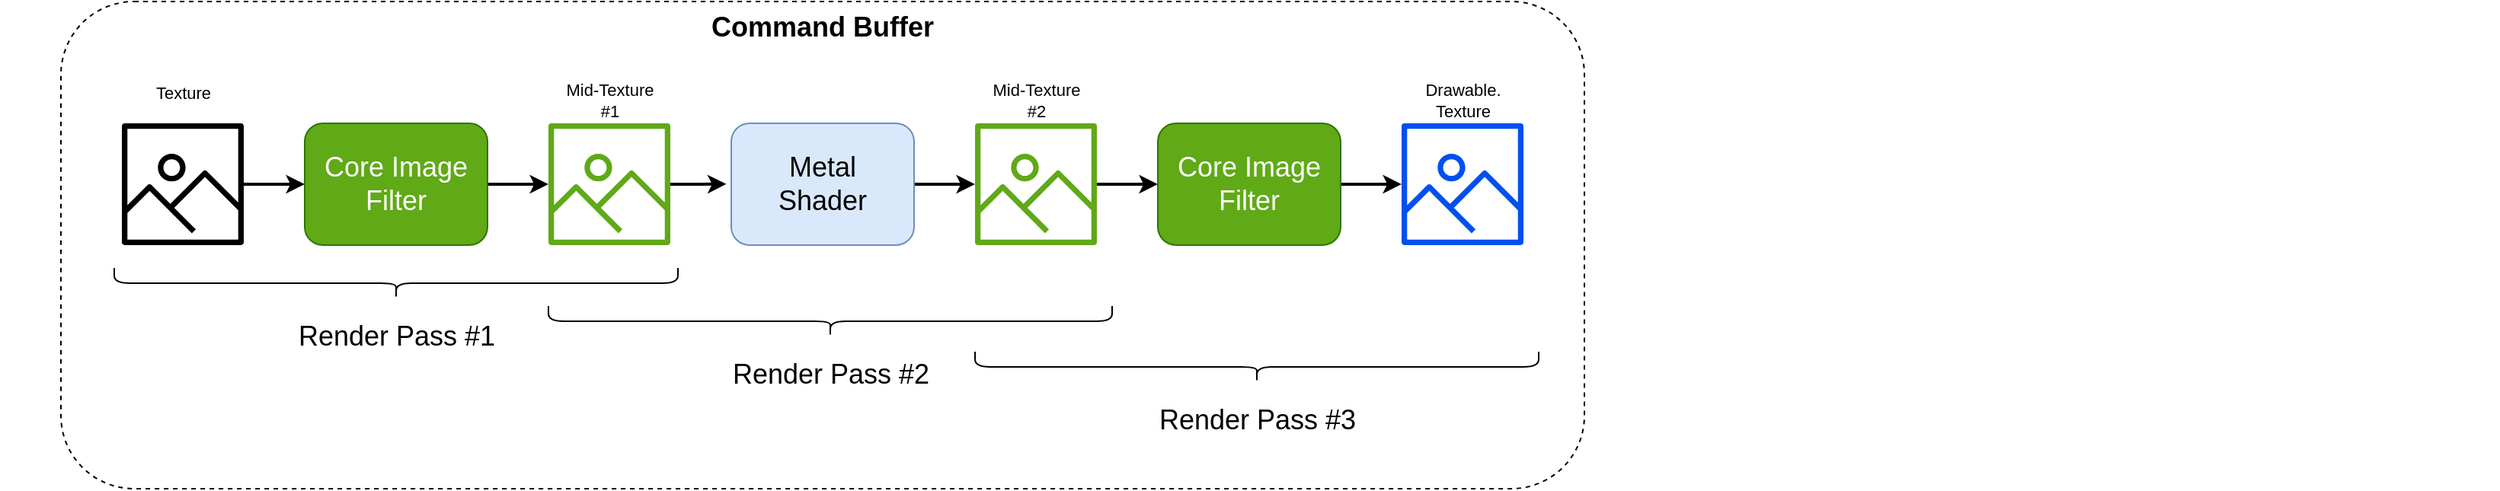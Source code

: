 <mxfile version="21.6.6" type="google">
  <diagram name="ページ1" id="qGTnq25wTFLX1FBOF4KT">
    <mxGraphModel grid="1" page="1" gridSize="10" guides="1" tooltips="1" connect="1" arrows="1" fold="1" pageScale="1" pageWidth="1169" pageHeight="827" math="0" shadow="0">
      <root>
        <mxCell id="0" />
        <mxCell id="1" parent="0" />
        <mxCell id="QkfJ0baFFZeYWjOfCNbw-1" value="Command Buffer" style="rounded=1;whiteSpace=wrap;html=1;fontStyle=1;verticalAlign=top;fontSize=18;dashed=1;" vertex="1" parent="1">
          <mxGeometry x="40" width="1000" height="320" as="geometry" />
        </mxCell>
        <mxCell id="QkfJ0baFFZeYWjOfCNbw-2" style="edgeStyle=orthogonalEdgeStyle;shape=connector;rounded=0;orthogonalLoop=1;jettySize=auto;html=1;labelBackgroundColor=default;strokeColor=default;strokeWidth=2;fontFamily=Helvetica;fontSize=11;fontColor=default;endArrow=classic;" edge="1" parent="1" source="QkfJ0baFFZeYWjOfCNbw-3" target="QkfJ0baFFZeYWjOfCNbw-7">
          <mxGeometry relative="1" as="geometry" />
        </mxCell>
        <mxCell id="QkfJ0baFFZeYWjOfCNbw-3" value="Core Image&lt;br style=&quot;border-color: var(--border-color);&quot;&gt;Filter" style="rounded=1;whiteSpace=wrap;html=1;fillColor=#60a917;strokeColor=#2D7600;fontSize=18;fontColor=#ffffff;" vertex="1" parent="1">
          <mxGeometry x="200" y="80" width="120" height="80" as="geometry" />
        </mxCell>
        <mxCell id="QkfJ0baFFZeYWjOfCNbw-4" style="edgeStyle=orthogonalEdgeStyle;rounded=0;orthogonalLoop=1;jettySize=auto;html=1;entryX=0;entryY=0.5;entryDx=0;entryDy=0;strokeWidth=2;" edge="1" parent="1" source="QkfJ0baFFZeYWjOfCNbw-5" target="QkfJ0baFFZeYWjOfCNbw-3">
          <mxGeometry relative="1" as="geometry" />
        </mxCell>
        <mxCell id="QkfJ0baFFZeYWjOfCNbw-5" value="" style="sketch=0;outlineConnect=0;fillColor=#000000;strokeColor=#56517e;dashed=0;verticalLabelPosition=bottom;verticalAlign=top;align=center;html=1;fontSize=12;fontStyle=0;aspect=fixed;pointerEvents=1;shape=mxgraph.aws4.container_registry_image;" vertex="1" parent="1">
          <mxGeometry x="80" y="80" width="80" height="80" as="geometry" />
        </mxCell>
        <mxCell id="QkfJ0baFFZeYWjOfCNbw-6" style="edgeStyle=orthogonalEdgeStyle;shape=connector;rounded=0;orthogonalLoop=1;jettySize=auto;html=1;entryX=-0.027;entryY=0.498;entryDx=0;entryDy=0;entryPerimeter=0;labelBackgroundColor=default;strokeColor=default;strokeWidth=2;fontFamily=Helvetica;fontSize=11;fontColor=default;endArrow=classic;" edge="1" parent="1" source="QkfJ0baFFZeYWjOfCNbw-7" target="QkfJ0baFFZeYWjOfCNbw-9">
          <mxGeometry relative="1" as="geometry" />
        </mxCell>
        <mxCell id="QkfJ0baFFZeYWjOfCNbw-7" value="" style="sketch=0;outlineConnect=0;fillColor=#60a917;strokeColor=#2D7600;dashed=0;verticalLabelPosition=bottom;verticalAlign=top;align=center;html=1;fontSize=12;fontStyle=0;aspect=fixed;pointerEvents=1;shape=mxgraph.aws4.container_registry_image;fontColor=#ffffff;" vertex="1" parent="1">
          <mxGeometry x="360" y="80" width="80" height="80" as="geometry" />
        </mxCell>
        <mxCell id="QkfJ0baFFZeYWjOfCNbw-8" style="edgeStyle=orthogonalEdgeStyle;shape=connector;rounded=0;orthogonalLoop=1;jettySize=auto;html=1;labelBackgroundColor=default;strokeColor=default;strokeWidth=2;fontFamily=Helvetica;fontSize=11;fontColor=default;endArrow=classic;" edge="1" parent="1" source="QkfJ0baFFZeYWjOfCNbw-9" target="QkfJ0baFFZeYWjOfCNbw-11">
          <mxGeometry relative="1" as="geometry" />
        </mxCell>
        <mxCell id="QkfJ0baFFZeYWjOfCNbw-9" value="Metal&lt;br&gt;Shader" style="rounded=1;whiteSpace=wrap;html=1;fontSize=18;fillColor=#dae8fc;strokeColor=#6c8ebf;" vertex="1" parent="1">
          <mxGeometry x="480" y="80" width="120" height="80" as="geometry" />
        </mxCell>
        <mxCell id="QkfJ0baFFZeYWjOfCNbw-10" style="edgeStyle=orthogonalEdgeStyle;rounded=0;orthogonalLoop=1;jettySize=auto;html=1;entryX=0;entryY=0.5;entryDx=0;entryDy=0;strokeWidth=2;" edge="1" parent="1" source="QkfJ0baFFZeYWjOfCNbw-11" target="QkfJ0baFFZeYWjOfCNbw-16">
          <mxGeometry relative="1" as="geometry" />
        </mxCell>
        <mxCell id="QkfJ0baFFZeYWjOfCNbw-11" value="" style="sketch=0;outlineConnect=0;fillColor=#60a917;strokeColor=#2D7600;dashed=0;verticalLabelPosition=bottom;verticalAlign=top;align=center;html=1;fontSize=12;fontStyle=0;aspect=fixed;pointerEvents=1;shape=mxgraph.aws4.container_registry_image;fontColor=#ffffff;" vertex="1" parent="1">
          <mxGeometry x="640" y="80" width="80" height="80" as="geometry" />
        </mxCell>
        <mxCell id="QkfJ0baFFZeYWjOfCNbw-12" value="Texture" style="text;html=1;align=center;verticalAlign=middle;resizable=0;points=[];autosize=1;strokeColor=none;fillColor=none;fontSize=11;fontFamily=Helvetica;fontColor=default;" vertex="1" parent="1">
          <mxGeometry x="90" y="45" width="60" height="30" as="geometry" />
        </mxCell>
        <mxCell id="QkfJ0baFFZeYWjOfCNbw-13" value="Mid-Texture&lt;br style=&quot;border-color: var(--border-color);&quot;&gt;#2" style="text;html=1;align=center;verticalAlign=middle;resizable=0;points=[];autosize=1;strokeColor=none;fillColor=none;fontSize=11;fontFamily=Helvetica;fontColor=default;" vertex="1" parent="1">
          <mxGeometry x="640" y="45" width="80" height="40" as="geometry" />
        </mxCell>
        <mxCell id="QkfJ0baFFZeYWjOfCNbw-14" value="Mid-Texture&lt;br&gt;#1" style="text;html=1;align=center;verticalAlign=middle;resizable=0;points=[];autosize=1;strokeColor=none;fillColor=none;fontSize=11;fontFamily=Helvetica;fontColor=default;" vertex="1" parent="1">
          <mxGeometry x="360" y="45" width="80" height="40" as="geometry" />
        </mxCell>
        <mxCell id="QkfJ0baFFZeYWjOfCNbw-15" style="edgeStyle=orthogonalEdgeStyle;shape=connector;rounded=0;orthogonalLoop=1;jettySize=auto;html=1;labelBackgroundColor=default;strokeColor=default;strokeWidth=2;fontFamily=Helvetica;fontSize=11;fontColor=default;endArrow=classic;" edge="1" parent="1" source="QkfJ0baFFZeYWjOfCNbw-16" target="QkfJ0baFFZeYWjOfCNbw-17">
          <mxGeometry relative="1" as="geometry" />
        </mxCell>
        <mxCell id="QkfJ0baFFZeYWjOfCNbw-16" value="Core Image&lt;br style=&quot;border-color: var(--border-color);&quot;&gt;Filter" style="rounded=1;whiteSpace=wrap;html=1;fontSize=18;fillColor=#60a917;strokeColor=#2D7600;fontColor=#ffffff;" vertex="1" parent="1">
          <mxGeometry x="760" y="80" width="120" height="80" as="geometry" />
        </mxCell>
        <mxCell id="QkfJ0baFFZeYWjOfCNbw-17" value="" style="sketch=0;outlineConnect=0;fillColor=#0050ef;strokeColor=#001DBC;dashed=0;verticalLabelPosition=bottom;verticalAlign=top;align=center;html=1;fontSize=12;fontStyle=0;aspect=fixed;pointerEvents=1;shape=mxgraph.aws4.container_registry_image;fontColor=#ffffff;" vertex="1" parent="1">
          <mxGeometry x="920" y="80" width="80" height="80" as="geometry" />
        </mxCell>
        <mxCell id="QkfJ0baFFZeYWjOfCNbw-18" value="Drawable.&lt;br&gt;Texture" style="text;html=1;align=center;verticalAlign=middle;resizable=0;points=[];autosize=1;strokeColor=none;fillColor=none;fontSize=11;fontFamily=Helvetica;fontColor=default;" vertex="1" parent="1">
          <mxGeometry x="925" y="45" width="70" height="40" as="geometry" />
        </mxCell>
        <mxCell id="QkfJ0baFFZeYWjOfCNbw-19" value="" style="group" vertex="1" connectable="0" parent="1">
          <mxGeometry x="75" y="175" width="370" height="65" as="geometry" />
        </mxCell>
        <mxCell id="QkfJ0baFFZeYWjOfCNbw-20" value="" style="shape=curlyBracket;whiteSpace=wrap;html=1;rounded=1;flipH=1;labelPosition=right;verticalLabelPosition=middle;align=left;verticalAlign=middle;rotation=90;size=0.5;" vertex="1" parent="QkfJ0baFFZeYWjOfCNbw-19">
          <mxGeometry x="175" y="-175" width="20" height="370" as="geometry" />
        </mxCell>
        <mxCell id="QkfJ0baFFZeYWjOfCNbw-21" value="Render Pass #1" style="text;html=1;align=center;verticalAlign=middle;resizable=0;points=[];autosize=1;strokeColor=none;fillColor=none;fontSize=18;" vertex="1" parent="QkfJ0baFFZeYWjOfCNbw-19">
          <mxGeometry x="110" y="25" width="150" height="40" as="geometry" />
        </mxCell>
        <mxCell id="QkfJ0baFFZeYWjOfCNbw-22" value="" style="group" vertex="1" connectable="0" parent="1">
          <mxGeometry x="360" y="200" width="370" height="65" as="geometry" />
        </mxCell>
        <mxCell id="QkfJ0baFFZeYWjOfCNbw-23" value="" style="shape=curlyBracket;whiteSpace=wrap;html=1;rounded=1;flipH=1;labelPosition=right;verticalLabelPosition=middle;align=left;verticalAlign=middle;rotation=90;size=0.5;" vertex="1" parent="QkfJ0baFFZeYWjOfCNbw-22">
          <mxGeometry x="175" y="-175" width="20" height="370" as="geometry" />
        </mxCell>
        <mxCell id="QkfJ0baFFZeYWjOfCNbw-24" value="Render Pass #2" style="text;html=1;align=center;verticalAlign=middle;resizable=0;points=[];autosize=1;strokeColor=none;fillColor=none;fontSize=18;" vertex="1" parent="QkfJ0baFFZeYWjOfCNbw-22">
          <mxGeometry x="110" y="25" width="150" height="40" as="geometry" />
        </mxCell>
        <mxCell id="QkfJ0baFFZeYWjOfCNbw-25" value="" style="group" vertex="1" connectable="0" parent="1">
          <mxGeometry x="640" y="230" width="370" height="65" as="geometry" />
        </mxCell>
        <mxCell id="QkfJ0baFFZeYWjOfCNbw-26" value="" style="shape=curlyBracket;whiteSpace=wrap;html=1;rounded=1;flipH=1;labelPosition=right;verticalLabelPosition=middle;align=left;verticalAlign=middle;rotation=90;size=0.5;" vertex="1" parent="QkfJ0baFFZeYWjOfCNbw-25">
          <mxGeometry x="175" y="-175" width="20" height="370" as="geometry" />
        </mxCell>
        <mxCell id="QkfJ0baFFZeYWjOfCNbw-27" value="Render Pass #3" style="text;html=1;align=center;verticalAlign=middle;resizable=0;points=[];autosize=1;strokeColor=none;fillColor=none;fontSize=18;" vertex="1" parent="QkfJ0baFFZeYWjOfCNbw-25">
          <mxGeometry x="110" y="25" width="150" height="40" as="geometry" />
        </mxCell>
        <mxCell id="QkfJ0baFFZeYWjOfCNbw-28" value="" style="rounded=0;whiteSpace=wrap;html=1;fillColor=none;strokeColor=none;" vertex="1" parent="1">
          <mxGeometry width="40" height="40" as="geometry" />
        </mxCell>
        <mxCell id="QkfJ0baFFZeYWjOfCNbw-29" value="" style="rounded=0;whiteSpace=wrap;html=1;fillColor=none;strokeColor=none;" vertex="1" parent="1">
          <mxGeometry x="1600" width="40" height="40" as="geometry" />
        </mxCell>
      </root>
    </mxGraphModel>
  </diagram>
</mxfile>
